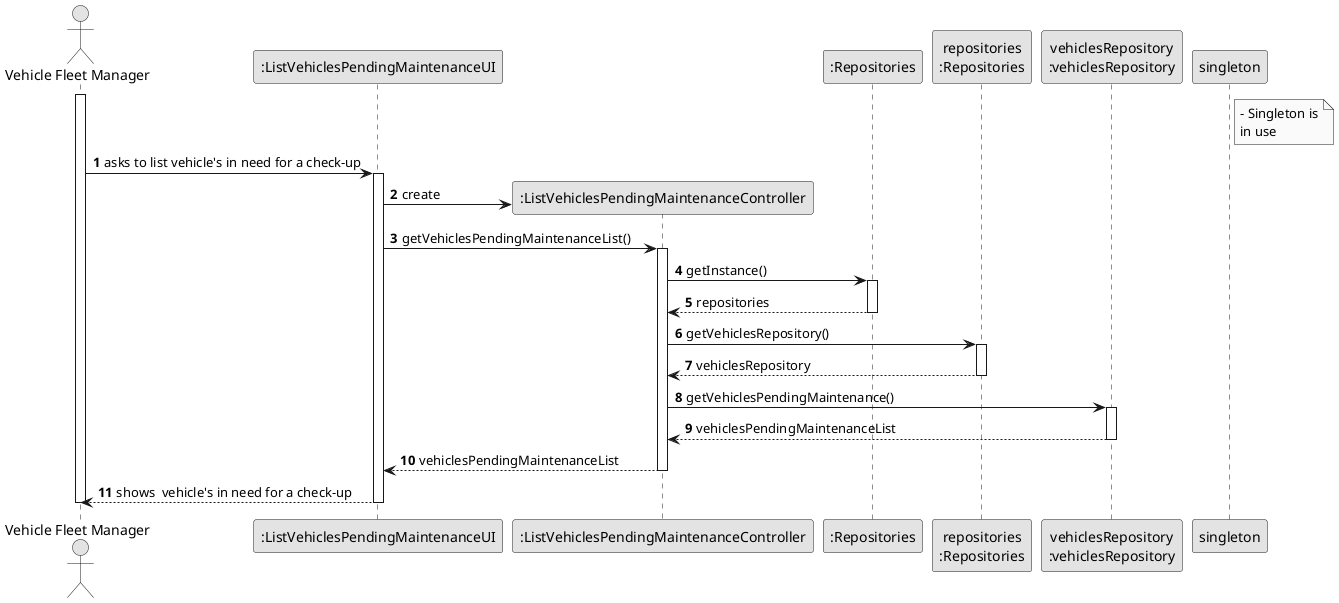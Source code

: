 @startuml
skinparam monochrome true
skinparam packageStyle rectangle
skinparam shadowing false

autonumber

'hide footbox
actor "Vehicle Fleet Manager" as ADM
participant ":ListVehiclesPendingMaintenanceUI" as UI
participant ":ListVehiclesPendingMaintenanceController" as CTRL
participant ":Repositories" as RepositorySingleton
participant "repositories\n:Repositories" as PLAT
participant "vehiclesRepository\n:vehiclesRepository" as VehiclesRepository

note right of singleton
    - Singleton is
    in use
end note

activate ADM

        ADM -> UI :asks to list vehicle's in need for a check-up

        activate UI

'            UI --> ADM : requests data (reference, description,  informal \n description, technical description, duration, cost)
            'create CTRL
            UI -> CTRL** : create

            UI -> CTRL : getVehiclesPendingMaintenanceList()
            activate CTRL

                CTRL -> RepositorySingleton : getInstance()
                activate RepositorySingleton

                    RepositorySingleton --> CTRL: repositories
                deactivate RepositorySingleton

                CTRL -> PLAT : getVehiclesRepository()
                activate PLAT

                    PLAT --> CTRL: vehiclesRepository
                deactivate PLAT

                CTRL -> VehiclesRepository : getVehiclesPendingMaintenance()
                activate VehiclesRepository

                    VehiclesRepository --> CTRL : vehiclesPendingMaintenanceList
                deactivate VehiclesRepository

                CTRL --> UI : vehiclesPendingMaintenanceList
            deactivate CTRL

            UI --> ADM : shows  vehicle's in need for a check-up
        deactivate UI

deactivate ADM

@enduml